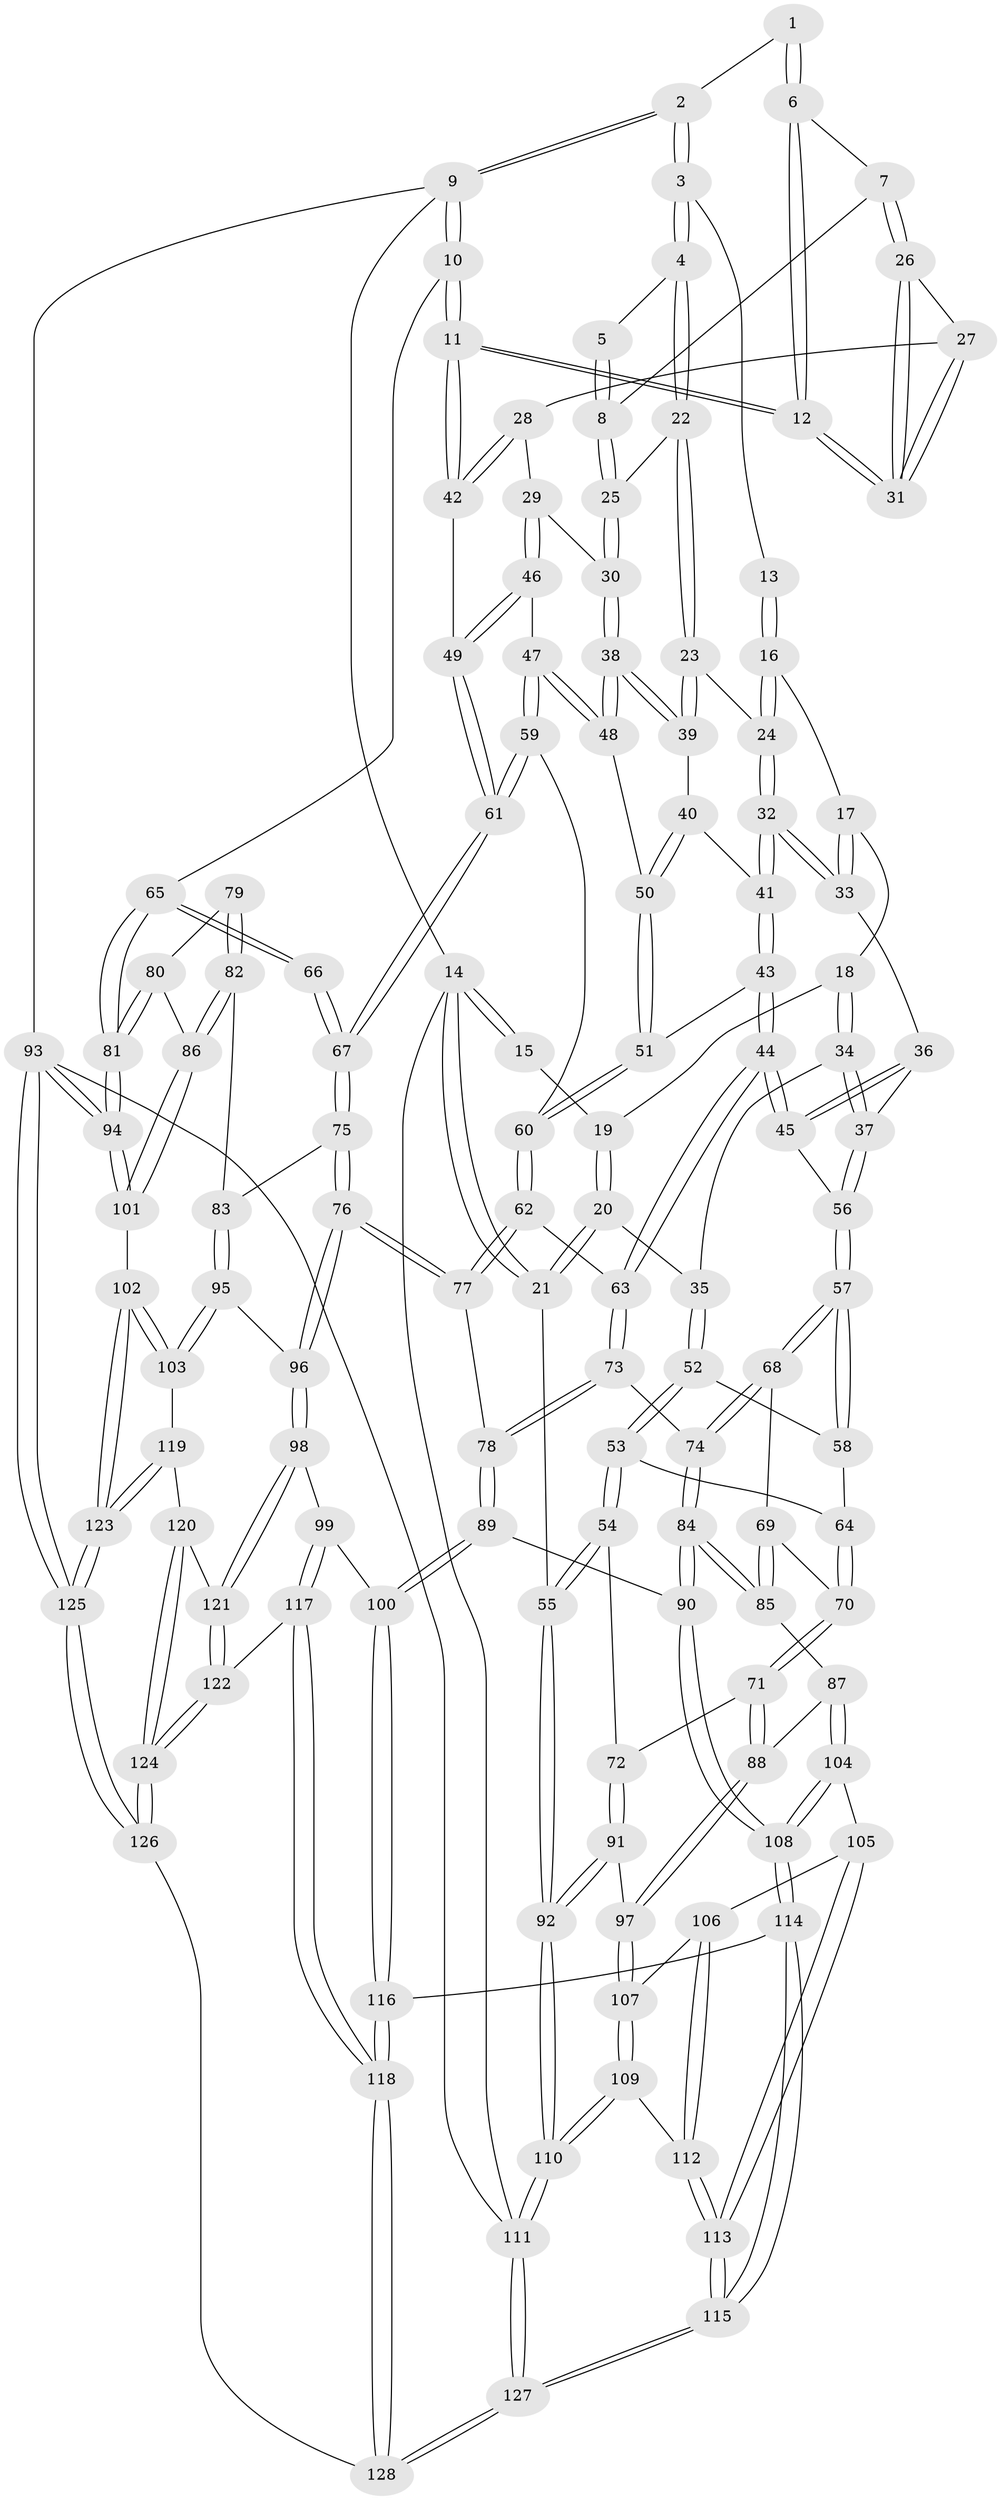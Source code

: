 // Generated by graph-tools (version 1.1) at 2025/38/03/09/25 02:38:44]
// undirected, 128 vertices, 317 edges
graph export_dot {
graph [start="1"]
  node [color=gray90,style=filled];
  1 [pos="+0.9062348621755237+0.09993387201545649"];
  2 [pos="+1+0"];
  3 [pos="+0.6004960992412139+0"];
  4 [pos="+0.6075331931225223+0"];
  5 [pos="+0.7948105053795239+0.04258236568963236"];
  6 [pos="+0.9107057685431245+0.10673612970787817"];
  7 [pos="+0.8313716045019962+0.1926753877922873"];
  8 [pos="+0.8207538972895787+0.19139370892792681"];
  9 [pos="+1+0"];
  10 [pos="+1+0.3090771105682111"];
  11 [pos="+1+0.30700257942399634"];
  12 [pos="+1+0.28551428106027155"];
  13 [pos="+0.5732810678805585+0"];
  14 [pos="+0+0"];
  15 [pos="+0.15869249653438955+0"];
  16 [pos="+0.3673750229232895+0.12524852791189217"];
  17 [pos="+0.302727221600203+0.1693524059084933"];
  18 [pos="+0.2842294362534964+0.16871543791703866"];
  19 [pos="+0.18114206053667728+0.07784588079104005"];
  20 [pos="+0+0.23790454548809256"];
  21 [pos="+0+0.2140344543029218"];
  22 [pos="+0.6162754850214947+0.026937976174870357"];
  23 [pos="+0.545372826367356+0.23366912916848168"];
  24 [pos="+0.509429769532347+0.2627614191547037"];
  25 [pos="+0.7373545316725814+0.21859996405572657"];
  26 [pos="+0.8501967980193679+0.2127409042644426"];
  27 [pos="+0.8422974248227851+0.25425579873967313"];
  28 [pos="+0.8162568292803601+0.3083200115293155"];
  29 [pos="+0.8127479150730388+0.3087853057450664"];
  30 [pos="+0.7367346560387401+0.25670072596600435"];
  31 [pos="+1+0.27623579155594585"];
  32 [pos="+0.5026405233787687+0.272580301708507"];
  33 [pos="+0.36978331930886266+0.27547627666010366"];
  34 [pos="+0.16636651128591623+0.33822790690865967"];
  35 [pos="+0.12600469834459233+0.3355774263815719"];
  36 [pos="+0.3583846595917304+0.3091592365138262"];
  37 [pos="+0.22162056576672481+0.38308235722673994"];
  38 [pos="+0.6738683317111055+0.3185135494311477"];
  39 [pos="+0.6579765340023382+0.31190756033713235"];
  40 [pos="+0.5664980925501764+0.3606776463596205"];
  41 [pos="+0.5037569299782265+0.3450297714799442"];
  42 [pos="+0.9900712401522426+0.3495698229016993"];
  43 [pos="+0.4747129575141076+0.41686802823301516"];
  44 [pos="+0.43469469245266085+0.44905958647695027"];
  45 [pos="+0.4197530650244045+0.4429432331455458"];
  46 [pos="+0.7749268574226018+0.4178002916117262"];
  47 [pos="+0.6988084225230139+0.41807751661986753"];
  48 [pos="+0.6823541228706305+0.3907491686467817"];
  49 [pos="+0.8265475218505172+0.4536541203447196"];
  50 [pos="+0.6071296536477084+0.39473683753714817"];
  51 [pos="+0.5589890157942614+0.4424698624347506"];
  52 [pos="+0.09445216878436168+0.42356183417924376"];
  53 [pos="+0.061141188613642074+0.4891119446862142"];
  54 [pos="+0.04682792580095318+0.49788620847160947"];
  55 [pos="+0+0.5359610266071395"];
  56 [pos="+0.2568954664569787+0.4497905789844091"];
  57 [pos="+0.247401942037561+0.4890642949334613"];
  58 [pos="+0.15569894883670835+0.49688045613769594"];
  59 [pos="+0.6591357276397994+0.510302144748045"];
  60 [pos="+0.6395495682764805+0.5295430525237375"];
  61 [pos="+0.8373134099202719+0.5499850069063528"];
  62 [pos="+0.6394916357784112+0.5296895603423103"];
  63 [pos="+0.4409597841070637+0.4879782313218882"];
  64 [pos="+0.11394851165392209+0.5170265783358509"];
  65 [pos="+1+0.4142680036446229"];
  66 [pos="+0.9111132381661934+0.5588444421823768"];
  67 [pos="+0.8403330868280927+0.5557616582929285"];
  68 [pos="+0.2480077838067492+0.5561190038257824"];
  69 [pos="+0.21564987507091266+0.5809957227063165"];
  70 [pos="+0.16333218176289255+0.6066907504261967"];
  71 [pos="+0.1202462460936194+0.6530897697282264"];
  72 [pos="+0.09910151902492806+0.6372468122446608"];
  73 [pos="+0.43840660793054376+0.543580130144534"];
  74 [pos="+0.32532224167790463+0.6052653574664841"];
  75 [pos="+0.7992152496337145+0.6444742456649187"];
  76 [pos="+0.6920146060001406+0.6916511636796941"];
  77 [pos="+0.6217466500045699+0.6296765943385878"];
  78 [pos="+0.5238290421295131+0.6460382451309616"];
  79 [pos="+0.9293631346577982+0.6096734793855948"];
  80 [pos="+0.9915760384656084+0.6504564992616919"];
  81 [pos="+1+0.5748655449565276"];
  82 [pos="+0.9155314444567444+0.7098896007311966"];
  83 [pos="+0.843860652879076+0.6802988562257325"];
  84 [pos="+0.34104944739864745+0.7115489026695543"];
  85 [pos="+0.253643466210111+0.7104328067087199"];
  86 [pos="+0.9245829862531505+0.7184290133380963"];
  87 [pos="+0.20603012331149087+0.7262861220012562"];
  88 [pos="+0.12008857124464291+0.6574705202953811"];
  89 [pos="+0.4498406034098927+0.7503479355657565"];
  90 [pos="+0.3802859423336559+0.7584448130789124"];
  91 [pos="+0+0.5456383562207203"];
  92 [pos="+0+0.5420618622359943"];
  93 [pos="+1+1"];
  94 [pos="+1+0.7444315353947291"];
  95 [pos="+0.8254191095375388+0.8247732623543909"];
  96 [pos="+0.6935805320631323+0.7301803008259311"];
  97 [pos="+0.08688644458271885+0.7047827540532454"];
  98 [pos="+0.6408714843257526+0.8323749496561396"];
  99 [pos="+0.5613319746566846+0.8261120136594359"];
  100 [pos="+0.48930289549170736+0.7962405485195652"];
  101 [pos="+0.9368607017636906+0.7492534724954838"];
  102 [pos="+0.8895122415591865+0.867898931323546"];
  103 [pos="+0.8401643206433388+0.8418800185571716"];
  104 [pos="+0.20114092451055024+0.7972377477024938"];
  105 [pos="+0.18141180719549058+0.8115056774248269"];
  106 [pos="+0.18030764771971075+0.8110091765346508"];
  107 [pos="+0.06556402454376245+0.7392663803965956"];
  108 [pos="+0.33165101839345534+0.8385651025315984"];
  109 [pos="+0+0.8247599407990404"];
  110 [pos="+0+0.846570092646"];
  111 [pos="+0+1"];
  112 [pos="+0+0.83669409918324"];
  113 [pos="+0.14634258650843482+0.9366173689563286"];
  114 [pos="+0.3273205033242776+0.8969519077912904"];
  115 [pos="+0.20745438528120977+1"];
  116 [pos="+0.46347390397948274+0.9537934459260304"];
  117 [pos="+0.5210616551895016+0.9461671467429879"];
  118 [pos="+0.4699150350212656+0.9619146848490862"];
  119 [pos="+0.7072700936150553+0.8948482924360167"];
  120 [pos="+0.6680716029207985+0.8970003141187389"];
  121 [pos="+0.651914661161152+0.8677971250924745"];
  122 [pos="+0.5215496112158301+0.9462090631989127"];
  123 [pos="+0.9670224124784662+1"];
  124 [pos="+0.6618780614365324+1"];
  125 [pos="+1+1"];
  126 [pos="+0.7358807473116001+1"];
  127 [pos="+0.18898944336855822+1"];
  128 [pos="+0.4563474272781595+1"];
  1 -- 2;
  1 -- 6;
  1 -- 6;
  2 -- 3;
  2 -- 3;
  2 -- 9;
  2 -- 9;
  3 -- 4;
  3 -- 4;
  3 -- 13;
  4 -- 5;
  4 -- 22;
  4 -- 22;
  5 -- 8;
  5 -- 8;
  6 -- 7;
  6 -- 12;
  6 -- 12;
  7 -- 8;
  7 -- 26;
  7 -- 26;
  8 -- 25;
  8 -- 25;
  9 -- 10;
  9 -- 10;
  9 -- 14;
  9 -- 93;
  10 -- 11;
  10 -- 11;
  10 -- 65;
  11 -- 12;
  11 -- 12;
  11 -- 42;
  11 -- 42;
  12 -- 31;
  12 -- 31;
  13 -- 16;
  13 -- 16;
  14 -- 15;
  14 -- 15;
  14 -- 21;
  14 -- 21;
  14 -- 111;
  15 -- 19;
  16 -- 17;
  16 -- 24;
  16 -- 24;
  17 -- 18;
  17 -- 33;
  17 -- 33;
  18 -- 19;
  18 -- 34;
  18 -- 34;
  19 -- 20;
  19 -- 20;
  20 -- 21;
  20 -- 21;
  20 -- 35;
  21 -- 55;
  22 -- 23;
  22 -- 23;
  22 -- 25;
  23 -- 24;
  23 -- 39;
  23 -- 39;
  24 -- 32;
  24 -- 32;
  25 -- 30;
  25 -- 30;
  26 -- 27;
  26 -- 31;
  26 -- 31;
  27 -- 28;
  27 -- 31;
  27 -- 31;
  28 -- 29;
  28 -- 42;
  28 -- 42;
  29 -- 30;
  29 -- 46;
  29 -- 46;
  30 -- 38;
  30 -- 38;
  32 -- 33;
  32 -- 33;
  32 -- 41;
  32 -- 41;
  33 -- 36;
  34 -- 35;
  34 -- 37;
  34 -- 37;
  35 -- 52;
  35 -- 52;
  36 -- 37;
  36 -- 45;
  36 -- 45;
  37 -- 56;
  37 -- 56;
  38 -- 39;
  38 -- 39;
  38 -- 48;
  38 -- 48;
  39 -- 40;
  40 -- 41;
  40 -- 50;
  40 -- 50;
  41 -- 43;
  41 -- 43;
  42 -- 49;
  43 -- 44;
  43 -- 44;
  43 -- 51;
  44 -- 45;
  44 -- 45;
  44 -- 63;
  44 -- 63;
  45 -- 56;
  46 -- 47;
  46 -- 49;
  46 -- 49;
  47 -- 48;
  47 -- 48;
  47 -- 59;
  47 -- 59;
  48 -- 50;
  49 -- 61;
  49 -- 61;
  50 -- 51;
  50 -- 51;
  51 -- 60;
  51 -- 60;
  52 -- 53;
  52 -- 53;
  52 -- 58;
  53 -- 54;
  53 -- 54;
  53 -- 64;
  54 -- 55;
  54 -- 55;
  54 -- 72;
  55 -- 92;
  55 -- 92;
  56 -- 57;
  56 -- 57;
  57 -- 58;
  57 -- 58;
  57 -- 68;
  57 -- 68;
  58 -- 64;
  59 -- 60;
  59 -- 61;
  59 -- 61;
  60 -- 62;
  60 -- 62;
  61 -- 67;
  61 -- 67;
  62 -- 63;
  62 -- 77;
  62 -- 77;
  63 -- 73;
  63 -- 73;
  64 -- 70;
  64 -- 70;
  65 -- 66;
  65 -- 66;
  65 -- 81;
  65 -- 81;
  66 -- 67;
  66 -- 67;
  67 -- 75;
  67 -- 75;
  68 -- 69;
  68 -- 74;
  68 -- 74;
  69 -- 70;
  69 -- 85;
  69 -- 85;
  70 -- 71;
  70 -- 71;
  71 -- 72;
  71 -- 88;
  71 -- 88;
  72 -- 91;
  72 -- 91;
  73 -- 74;
  73 -- 78;
  73 -- 78;
  74 -- 84;
  74 -- 84;
  75 -- 76;
  75 -- 76;
  75 -- 83;
  76 -- 77;
  76 -- 77;
  76 -- 96;
  76 -- 96;
  77 -- 78;
  78 -- 89;
  78 -- 89;
  79 -- 80;
  79 -- 82;
  79 -- 82;
  80 -- 81;
  80 -- 81;
  80 -- 86;
  81 -- 94;
  81 -- 94;
  82 -- 83;
  82 -- 86;
  82 -- 86;
  83 -- 95;
  83 -- 95;
  84 -- 85;
  84 -- 85;
  84 -- 90;
  84 -- 90;
  85 -- 87;
  86 -- 101;
  86 -- 101;
  87 -- 88;
  87 -- 104;
  87 -- 104;
  88 -- 97;
  88 -- 97;
  89 -- 90;
  89 -- 100;
  89 -- 100;
  90 -- 108;
  90 -- 108;
  91 -- 92;
  91 -- 92;
  91 -- 97;
  92 -- 110;
  92 -- 110;
  93 -- 94;
  93 -- 94;
  93 -- 125;
  93 -- 125;
  93 -- 111;
  94 -- 101;
  94 -- 101;
  95 -- 96;
  95 -- 103;
  95 -- 103;
  96 -- 98;
  96 -- 98;
  97 -- 107;
  97 -- 107;
  98 -- 99;
  98 -- 121;
  98 -- 121;
  99 -- 100;
  99 -- 117;
  99 -- 117;
  100 -- 116;
  100 -- 116;
  101 -- 102;
  102 -- 103;
  102 -- 103;
  102 -- 123;
  102 -- 123;
  103 -- 119;
  104 -- 105;
  104 -- 108;
  104 -- 108;
  105 -- 106;
  105 -- 113;
  105 -- 113;
  106 -- 107;
  106 -- 112;
  106 -- 112;
  107 -- 109;
  107 -- 109;
  108 -- 114;
  108 -- 114;
  109 -- 110;
  109 -- 110;
  109 -- 112;
  110 -- 111;
  110 -- 111;
  111 -- 127;
  111 -- 127;
  112 -- 113;
  112 -- 113;
  113 -- 115;
  113 -- 115;
  114 -- 115;
  114 -- 115;
  114 -- 116;
  115 -- 127;
  115 -- 127;
  116 -- 118;
  116 -- 118;
  117 -- 118;
  117 -- 118;
  117 -- 122;
  118 -- 128;
  118 -- 128;
  119 -- 120;
  119 -- 123;
  119 -- 123;
  120 -- 121;
  120 -- 124;
  120 -- 124;
  121 -- 122;
  121 -- 122;
  122 -- 124;
  122 -- 124;
  123 -- 125;
  123 -- 125;
  124 -- 126;
  124 -- 126;
  125 -- 126;
  125 -- 126;
  126 -- 128;
  127 -- 128;
  127 -- 128;
}

